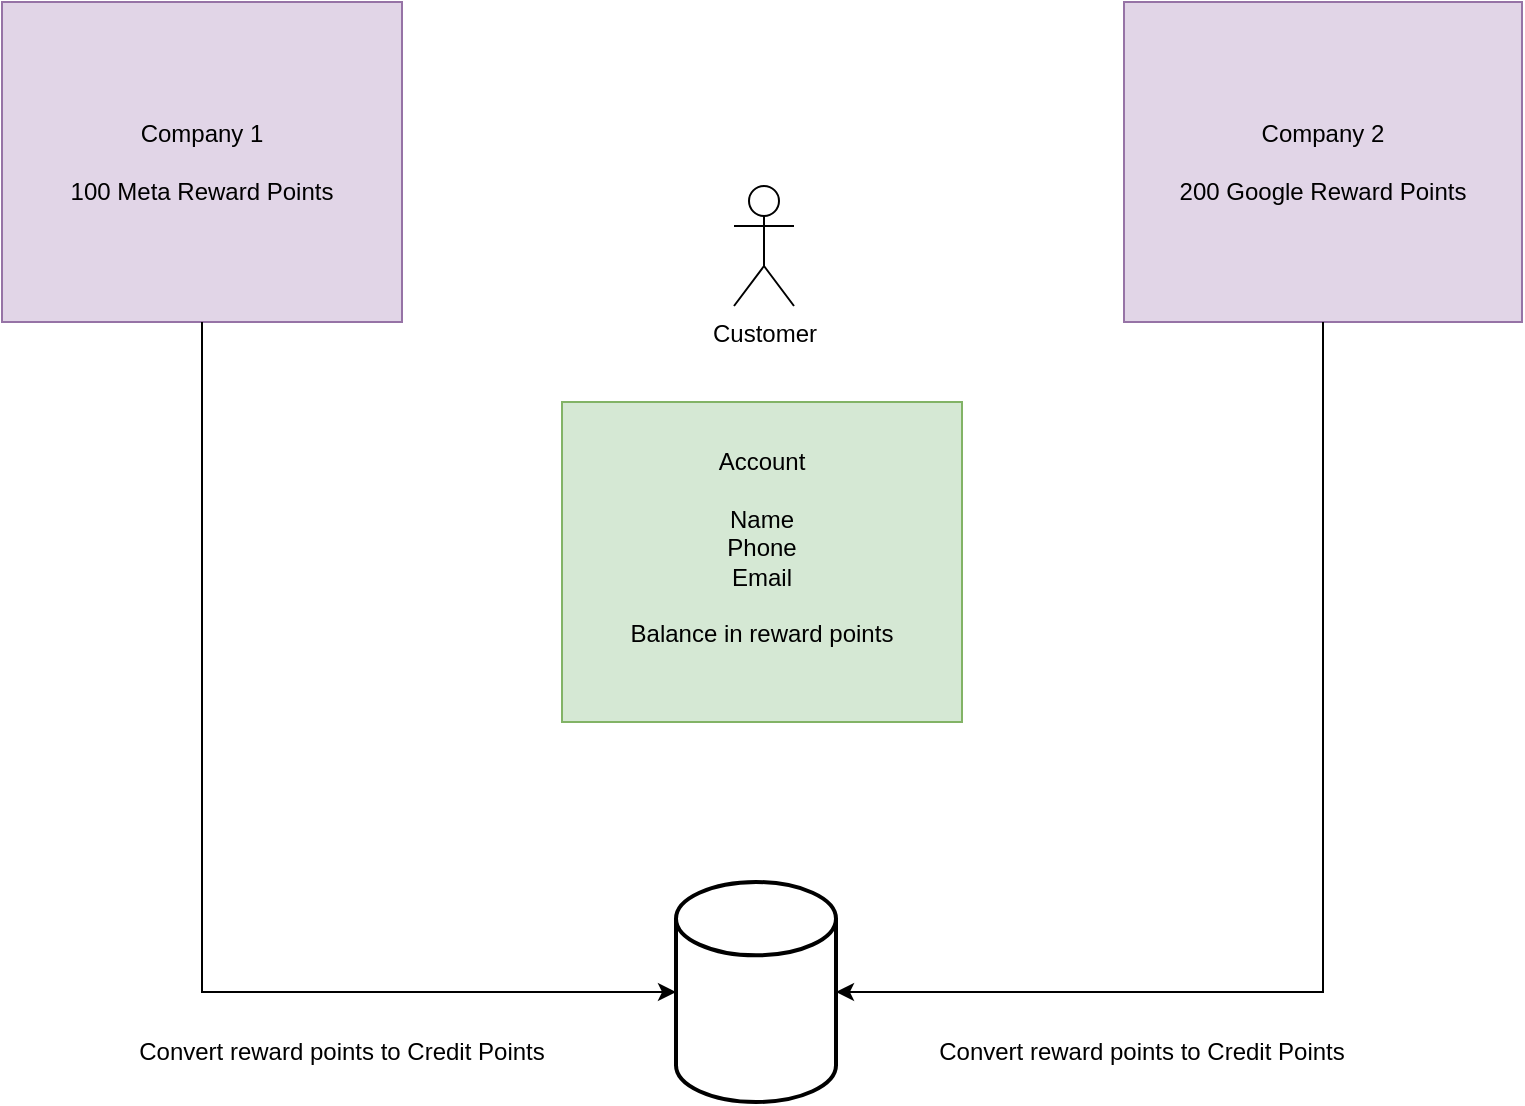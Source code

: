 <mxfile version="24.5.2" type="github">
  <diagram name="Page-1" id="mftVfHu2Gx3bmxcYFT0D">
    <mxGraphModel dx="1434" dy="716" grid="1" gridSize="10" guides="1" tooltips="1" connect="1" arrows="1" fold="1" page="1" pageScale="1" pageWidth="1100" pageHeight="850" math="0" shadow="0">
      <root>
        <mxCell id="0" />
        <mxCell id="1" parent="0" />
        <mxCell id="3qa1AcJMqrWS_oOYH8IV-1" value="Customer" style="shape=umlActor;verticalLabelPosition=bottom;verticalAlign=top;html=1;outlineConnect=0;" vertex="1" parent="1">
          <mxGeometry x="526" y="132" width="30" height="60" as="geometry" />
        </mxCell>
        <mxCell id="3qa1AcJMqrWS_oOYH8IV-2" value="Company 1&lt;div&gt;&lt;br&gt;&lt;/div&gt;&lt;div&gt;100 Meta Reward Points&lt;/div&gt;" style="rounded=0;whiteSpace=wrap;html=1;fillColor=#e1d5e7;strokeColor=#9673a6;" vertex="1" parent="1">
          <mxGeometry x="160" y="40" width="200" height="160" as="geometry" />
        </mxCell>
        <mxCell id="3qa1AcJMqrWS_oOYH8IV-5" value="" style="strokeWidth=2;html=1;shape=mxgraph.flowchart.database;whiteSpace=wrap;" vertex="1" parent="1">
          <mxGeometry x="497" y="480" width="80" height="110" as="geometry" />
        </mxCell>
        <mxCell id="3qa1AcJMqrWS_oOYH8IV-7" value="Company 2&lt;div&gt;&lt;br&gt;&lt;/div&gt;&lt;div&gt;200 Google Reward Points&lt;/div&gt;" style="rounded=0;whiteSpace=wrap;html=1;fillColor=#e1d5e7;strokeColor=#9673a6;" vertex="1" parent="1">
          <mxGeometry x="721" y="40" width="199" height="160" as="geometry" />
        </mxCell>
        <mxCell id="3qa1AcJMqrWS_oOYH8IV-12" value="Convert reward points to Credit Points" style="text;html=1;align=center;verticalAlign=middle;whiteSpace=wrap;rounded=0;" vertex="1" parent="1">
          <mxGeometry x="220" y="550" width="220" height="30" as="geometry" />
        </mxCell>
        <mxCell id="3qa1AcJMqrWS_oOYH8IV-13" value="Convert reward points to Credit Points" style="text;html=1;align=center;verticalAlign=middle;whiteSpace=wrap;rounded=0;" vertex="1" parent="1">
          <mxGeometry x="620" y="550" width="220" height="30" as="geometry" />
        </mxCell>
        <mxCell id="3qa1AcJMqrWS_oOYH8IV-14" style="edgeStyle=orthogonalEdgeStyle;rounded=0;orthogonalLoop=1;jettySize=auto;html=1;exitX=0.5;exitY=1;exitDx=0;exitDy=0;entryX=0;entryY=0.5;entryDx=0;entryDy=0;entryPerimeter=0;" edge="1" parent="1" source="3qa1AcJMqrWS_oOYH8IV-2" target="3qa1AcJMqrWS_oOYH8IV-5">
          <mxGeometry relative="1" as="geometry" />
        </mxCell>
        <mxCell id="3qa1AcJMqrWS_oOYH8IV-15" style="edgeStyle=orthogonalEdgeStyle;rounded=0;orthogonalLoop=1;jettySize=auto;html=1;exitX=0.5;exitY=1;exitDx=0;exitDy=0;entryX=1;entryY=0.5;entryDx=0;entryDy=0;entryPerimeter=0;" edge="1" parent="1" source="3qa1AcJMqrWS_oOYH8IV-7" target="3qa1AcJMqrWS_oOYH8IV-5">
          <mxGeometry relative="1" as="geometry" />
        </mxCell>
        <mxCell id="3qa1AcJMqrWS_oOYH8IV-17" value="Account&lt;div&gt;&lt;br&gt;&lt;/div&gt;&lt;div&gt;Name&lt;/div&gt;&lt;div&gt;Phone&lt;/div&gt;&lt;div&gt;Email&lt;/div&gt;&lt;div&gt;&lt;br&gt;&lt;/div&gt;&lt;div&gt;Balance in reward points&lt;/div&gt;&lt;div&gt;&lt;br&gt;&lt;/div&gt;" style="rounded=0;whiteSpace=wrap;html=1;fillColor=#d5e8d4;strokeColor=#82b366;" vertex="1" parent="1">
          <mxGeometry x="440" y="240" width="200" height="160" as="geometry" />
        </mxCell>
      </root>
    </mxGraphModel>
  </diagram>
</mxfile>
